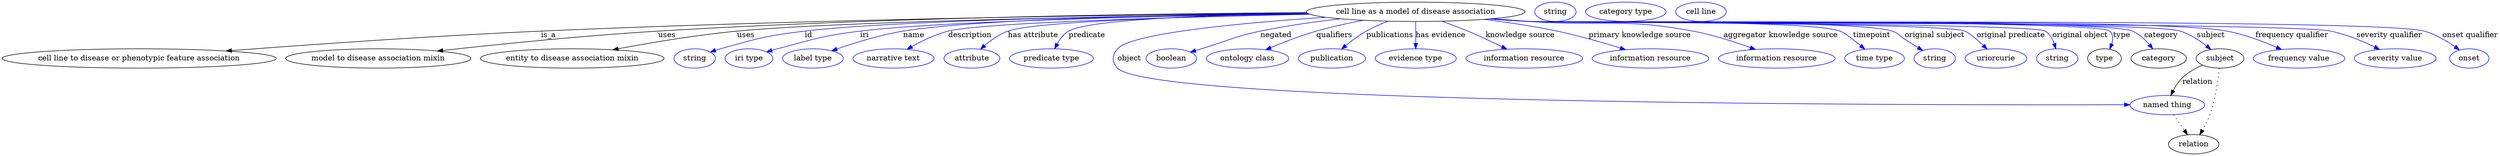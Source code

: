 digraph {
	graph [bb="0,0,4640.8,283"];
	node [label="\N"];
	"cell line as a model of disease association"	[height=0.5,
		label="cell line as a model of disease association",
		pos="2627.8,265",
		width=5.6509];
	"cell line to disease or phenotypic feature association"	[height=0.5,
		pos="254.78,178",
		width=7.0771];
	"cell line as a model of disease association" -> "cell line to disease or phenotypic feature association"	[label=is_a,
		lp="1016.8,221.5",
		pos="e,416.62,191.94 2426,262.58 2118.6,259.76 1515,251.62 1002.8,229 805.13,220.27 578.48,204.28 426.95,192.73"];
	"model to disease association mixin"	[height=0.5,
		pos="699.78,178",
		width=4.7843];
	"cell line as a model of disease association" -> "model to disease association mixin"	[label=uses,
		lp="1237.3,221.5",
		pos="e,809.88,191.85 2424.9,263.46 2151.2,261.69 1648.8,254.83 1220.8,229 1083,220.69 925.4,204.64 819.92,192.97"];
	"entity to disease association mixin"	[height=0.5,
		pos="1060.8,178",
		width=4.7482];
	"cell line as a model of disease association" -> "entity to disease association mixin"	[label=uses,
		lp="1383.3,221.5",
		pos="e,1136.2,194.22 2427.6,261.72 2125.3,257.72 1566.3,247.99 1366.8,229 1291.8,221.86 1207.3,207.59 1146.2,196.11"];
	id	[color=blue,
		height=0.5,
		label=string,
		pos="1287.8,178",
		width=1.0652];
	"cell line as a model of disease association" -> id	[color=blue,
		label=id,
		lp="1499.8,221.5",
		pos="e,1316.8,189.97 2427,262.07 2150.7,258.67 1667.5,249.9 1492.8,229 1422,220.53 1404.4,215.28 1335.8,196 1332.7,195.13 1329.5,194.16 \
1326.3,193.14",
		style=solid];
	iri	[color=blue,
		height=0.5,
		label="iri type",
		pos="1388.8,178",
		width=1.2277];
	"cell line as a model of disease association" -> iri	[color=blue,
		label=iri,
		lp="1602.8,221.5",
		pos="e,1421.7,190.11 2428.1,261.47 2174.3,257.52 1750.3,248.25 1594.8,229 1525.7,220.45 1509,213.98 1441.8,196 1438.4,195.1 1434.9,194.11 \
1431.5,193.09",
		style=solid];
	name	[color=blue,
		height=0.5,
		label="label type",
		pos="1507.8,178",
		width=1.5707];
	"cell line as a model of disease association" -> name	[color=blue,
		label=name,
		lp="1694.8,221.5",
		pos="e,1542.7,192.29 2426,262.59 2190,259.89 1813.9,252 1674.8,229 1632.2,221.97 1585.3,207.28 1552.1,195.64",
		style=solid];
	description	[color=blue,
		height=0.5,
		label="narrative text",
		pos="1657.8,178",
		width=2.0943];
	"cell line as a model of disease association" -> description	[color=blue,
		label=description,
		lp="1799.3,221.5",
		pos="e,1682.8,195.09 2430.9,260.4 2194.5,255.4 1821.9,245.11 1758.8,229 1735.2,222.97 1710.6,210.96 1691.6,200.23",
		style=solid];
	"has attribute"	[color=blue,
		height=0.5,
		label=attribute,
		pos="1802.8,178",
		width=1.4443];
	"cell line as a model of disease association" -> "has attribute"	[color=blue,
		label="has attribute",
		lp="1916.8,221.5",
		pos="e,1818.7,195.29 2429.8,260.86 2222.9,256.61 1921.1,247.36 1869.8,229 1853.8,223.28 1838.4,212.34 1826.4,202.15",
		style=solid];
	predicate	[color=blue,
		height=0.5,
		label="predicate type",
		pos="1950.8,178",
		width=2.1665];
	"cell line as a model of disease association" -> predicate	[color=blue,
		label=predicate,
		lp="2016.8,221.5",
		pos="e,1956.9,196.02 2426.7,262.23 2251.8,259.21 2020.6,251.03 1982.8,229 1973.5,223.61 1966.5,214.35 1961.4,205.26",
		style=solid];
	object	[color=blue,
		height=0.5,
		label="named thing",
		pos="4026.8,91",
		width=1.9318];
	"cell line as a model of disease association" -> object	[color=blue,
		label=object,
		lp="2095.8,178",
		pos="e,3957,91.747 2460.2,254.73 2306.4,244.44 2098.8,225.31 2073.8,196 2063.4,183.82 2062.7,171.51 2073.8,160 2139.8,91.603 3588.4,90.853 \
3947,91.721",
		style=solid];
	negated	[color=blue,
		height=0.5,
		label=boolean,
		pos="2173.8,178",
		width=1.2999];
	"cell line as a model of disease association" -> negated	[color=blue,
		label=negated,
		lp="2367.8,221.5",
		pos="e,2209,189.93 2487.7,251.91 2440.2,246.52 2386.9,239.05 2338.8,229 2288.8,218.56 2277.6,210.87 2228.8,196 2225.5,194.99 2222.1,193.95 \
2218.6,192.9",
		style=solid];
	qualifiers	[color=blue,
		height=0.5,
		label="ontology class",
		pos="2314.8,178",
		width=2.1304];
	"cell line as a model of disease association" -> qualifiers	[color=blue,
		label=qualifiers,
		lp="2476.3,221.5",
		pos="e,2348.7,194.24 2530.5,249.09 2502,243.78 2470.9,237.08 2442.8,229 2413.9,220.71 2382.5,208.5 2358,198.21",
		style=solid];
	publications	[color=blue,
		height=0.5,
		label=publication,
		pos="2471.8,178",
		width=1.7332];
	"cell line as a model of disease association" -> publications	[color=blue,
		label=publications,
		lp="2579.8,221.5",
		pos="e,2489.8,195.45 2576.4,247.56 2562.8,242.39 2548.4,236.13 2535.8,229 2522.3,221.42 2508.7,211.19 2497.5,201.95",
		style=solid];
	"has evidence"	[color=blue,
		height=0.5,
		label="evidence type",
		pos="2627.8,178",
		width=2.0943];
	"cell line as a model of disease association" -> "has evidence"	[color=blue,
		label="has evidence",
		lp="2674.3,221.5",
		pos="e,2627.8,196.18 2627.8,246.8 2627.8,235.16 2627.8,219.55 2627.8,206.24",
		style=solid];
	"knowledge source"	[color=blue,
		height=0.5,
		label="information resource",
		pos="2829.8,178",
		width=3.015];
	"cell line as a model of disease association" -> "knowledge source"	[color=blue,
		label="knowledge source",
		lp="2822.3,221.5",
		pos="e,2797.5,195.37 2676.5,247.48 2692,241.92 2709.2,235.48 2724.8,229 2746.1,220.11 2769.3,209.19 2788.5,199.83",
		style=solid];
	"primary knowledge source"	[color=blue,
		height=0.5,
		label="information resource",
		pos="3064.8,178",
		width=3.015];
	"cell line as a model of disease association" -> "primary knowledge source"	[color=blue,
		label="primary knowledge source",
		lp="3044.8,221.5",
		pos="e,3018.4,194.37 2754.8,250.93 2798.2,245.46 2846.8,238.19 2890.8,229 2930.7,220.66 2974.8,207.94 3008.6,197.41",
		style=solid];
	"aggregator knowledge source"	[color=blue,
		height=0.5,
		label="information resource",
		pos="3299.8,178",
		width=3.015];
	"cell line as a model of disease association" -> "aggregator knowledge source"	[color=blue,
		label="aggregator knowledge source",
		lp="3307.3,221.5",
		pos="e,3260.1,194.78 2771,252.17 2794.3,250.36 2818.2,248.57 2840.8,247 2975.4,237.63 3011.2,253.78 3143.8,229 3180.4,222.16 3220.3,209.26 \
3250.6,198.27",
		style=solid];
	timepoint	[color=blue,
		height=0.5,
		label="time type",
		pos="3481.8,178",
		width=1.5346];
	"cell line as a model of disease association" -> timepoint	[color=blue,
		label=timepoint,
		lp="3476.8,221.5",
		pos="e,3463.7,195.25 2767.5,251.88 2791.9,250.03 2817.1,248.31 2840.8,247 2904.8,243.45 3357.5,250.83 3417.8,229 3426.2,225.95 3442,213.61 \
3455.8,201.96",
		style=solid];
	"original subject"	[color=blue,
		height=0.5,
		label=string,
		pos="3593.8,178",
		width=1.0652];
	"cell line as a model of disease association" -> "original subject"	[color=blue,
		label="original subject",
		lp="3593.8,221.5",
		pos="e,3571.6,192.7 2766.9,251.83 2791.5,249.98 2816.9,248.27 2840.8,247 2915.6,243.02 3443.3,251.3 3514.8,229 3526.4,225.37 3527.5,220.57 \
3537.8,214 3545.9,208.79 3554.8,203.21 3563,198.07",
		style=solid];
	"original predicate"	[color=blue,
		height=0.5,
		label=uriorcurie,
		pos="3707.8,178",
		width=1.5887];
	"cell line as a model of disease association" -> "original predicate"	[color=blue,
		label="original predicate",
		lp="3735.3,221.5",
		pos="e,3691.5,195.26 2766.3,251.78 2791.1,249.93 2816.7,248.23 2840.8,247 2885.7,244.71 3607.8,245.12 3649.8,229 3657.6,226 3671.7,213.86 \
3684.1,202.3",
		style=solid];
	"original object"	[color=blue,
		height=0.5,
		label=string,
		pos="3821.8,178",
		width=1.0652];
	"cell line as a model of disease association" -> "original object"	[color=blue,
		label="original object",
		lp="3864.3,221.5",
		pos="e,3819.1,195.96 2765.8,251.75 2790.7,249.89 2816.5,248.2 2840.8,247 2867.4,245.69 3777.6,243.77 3799.8,229 3807.8,223.65 3812.9,\
214.66 3816.2,205.77",
		style=solid];
	type	[height=0.5,
		pos="3909.8,178",
		width=0.86659];
	"cell line as a model of disease association" -> type	[color=blue,
		label=type,
		lp="3941.8,221.5",
		pos="e,3919.7,195.52 2765.5,251.73 2790.5,249.87 2816.4,248.17 2840.8,247 2870.7,245.56 3898.8,250.37 3919.8,229 3926,222.67 3925.8,213.63 \
3923.3,204.97",
		style=solid];
	category	[height=0.5,
		pos="4010.8,178",
		width=1.4263];
	"cell line as a model of disease association" -> category	[color=blue,
		label=category,
		lp="4015.3,221.5",
		pos="e,3999.7,195.86 2765.5,251.72 2790.5,249.86 2816.4,248.17 2840.8,247 2903,244.02 3904.5,253.59 3961.8,229 3974.2,223.68 3985,213.58 \
3993.3,203.84",
		style=solid];
	subject	[height=0.5,
		pos="4124.8,178",
		width=1.2277];
	"cell line as a model of disease association" -> subject	[color=blue,
		label=subject,
		lp="4107.8,221.5",
		pos="e,4107.8,194.76 2765.2,251.72 2790.3,249.85 2816.3,248.16 2840.8,247 2907.9,243.82 3986.6,249.16 4050.8,229 4068.8,223.34 4086.4,\
211.76 4099.9,201.16",
		style=solid];
	"frequency qualifier"	[color=blue,
		height=0.5,
		label="frequency value",
		pos="4271.8,178",
		width=2.3651];
	"cell line as a model of disease association" -> "frequency qualifier"	[color=blue,
		label="frequency qualifier",
		lp="4258.8,221.5",
		pos="e,4239.4,194.69 2765.2,251.7 2790.3,249.83 2816.3,248.14 2840.8,247 2984.7,240.26 3996.1,255.58 4137.8,229 4169.8,222.98 4204.3,\
209.98 4230.2,198.74",
		style=solid];
	"severity qualifier"	[color=blue,
		height=0.5,
		label="severity value",
		pos="4450.8,178",
		width=2.1123];
	"cell line as a model of disease association" -> "severity qualifier"	[color=blue,
		label="severity qualifier",
		lp="4439.8,221.5",
		pos="e,4421.7,194.83 2764.9,251.68 2790.1,249.81 2816.2,248.13 2840.8,247 2923.5,243.2 4249.7,245.73 4330.8,229 4359.3,223.11 4389.6,\
210.43 4412.6,199.31",
		style=solid];
	"onset qualifier"	[color=blue,
		height=0.5,
		label=onset,
		pos="4587.8,178",
		width=1.011];
	"cell line as a model of disease association" -> "onset qualifier"	[color=blue,
		label="onset qualifier",
		lp="4589.3,221.5",
		pos="e,4569.7,193.83 2764.6,251.68 2789.9,249.8 2816.1,248.12 2840.8,247 2933.1,242.82 4415.8,254.24 4504.8,229 4525.4,223.15 4546,210.74 \
4561.6,199.74",
		style=solid];
	relation	[height=0.5,
		pos="4075.8,18",
		width=1.2999];
	object -> relation	[pos="e,4064.2,35.705 4038.4,73.174 4044.4,64.509 4051.8,53.768 4058.4,44.141",
		style=dotted];
	association_type	[color=blue,
		height=0.5,
		label=string,
		pos="2887.8,265",
		width=1.0652];
	association_category	[color=blue,
		height=0.5,
		label="category type",
		pos="3018.8,265",
		width=2.0762];
	subject -> object	[label=relation,
		lp="4082.8,134.5",
		pos="e,4033.2,108.97 4092.3,165.59 4079.5,159.94 4065.4,152.13 4054.8,142 4047.8,135.31 4042,126.48 4037.6,118.1"];
	subject -> relation	[pos="e,4087,35.828 4123.4,159.99 4121.3,139.02 4116.4,102.55 4105.8,73 4102.3,63.258 4097.2,53.189 4092.1,44.423",
		style=dotted];
	"cell line as a model of disease association_subject"	[color=blue,
		height=0.5,
		label="cell line",
		pos="3158.8,265",
		width=1.2999];
}
